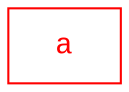 digraph D {
    node1 [color="#ff0000",fontcolor="#ff0000",fontname="Courier New",shape="rectangle",label="a"]
    
}
